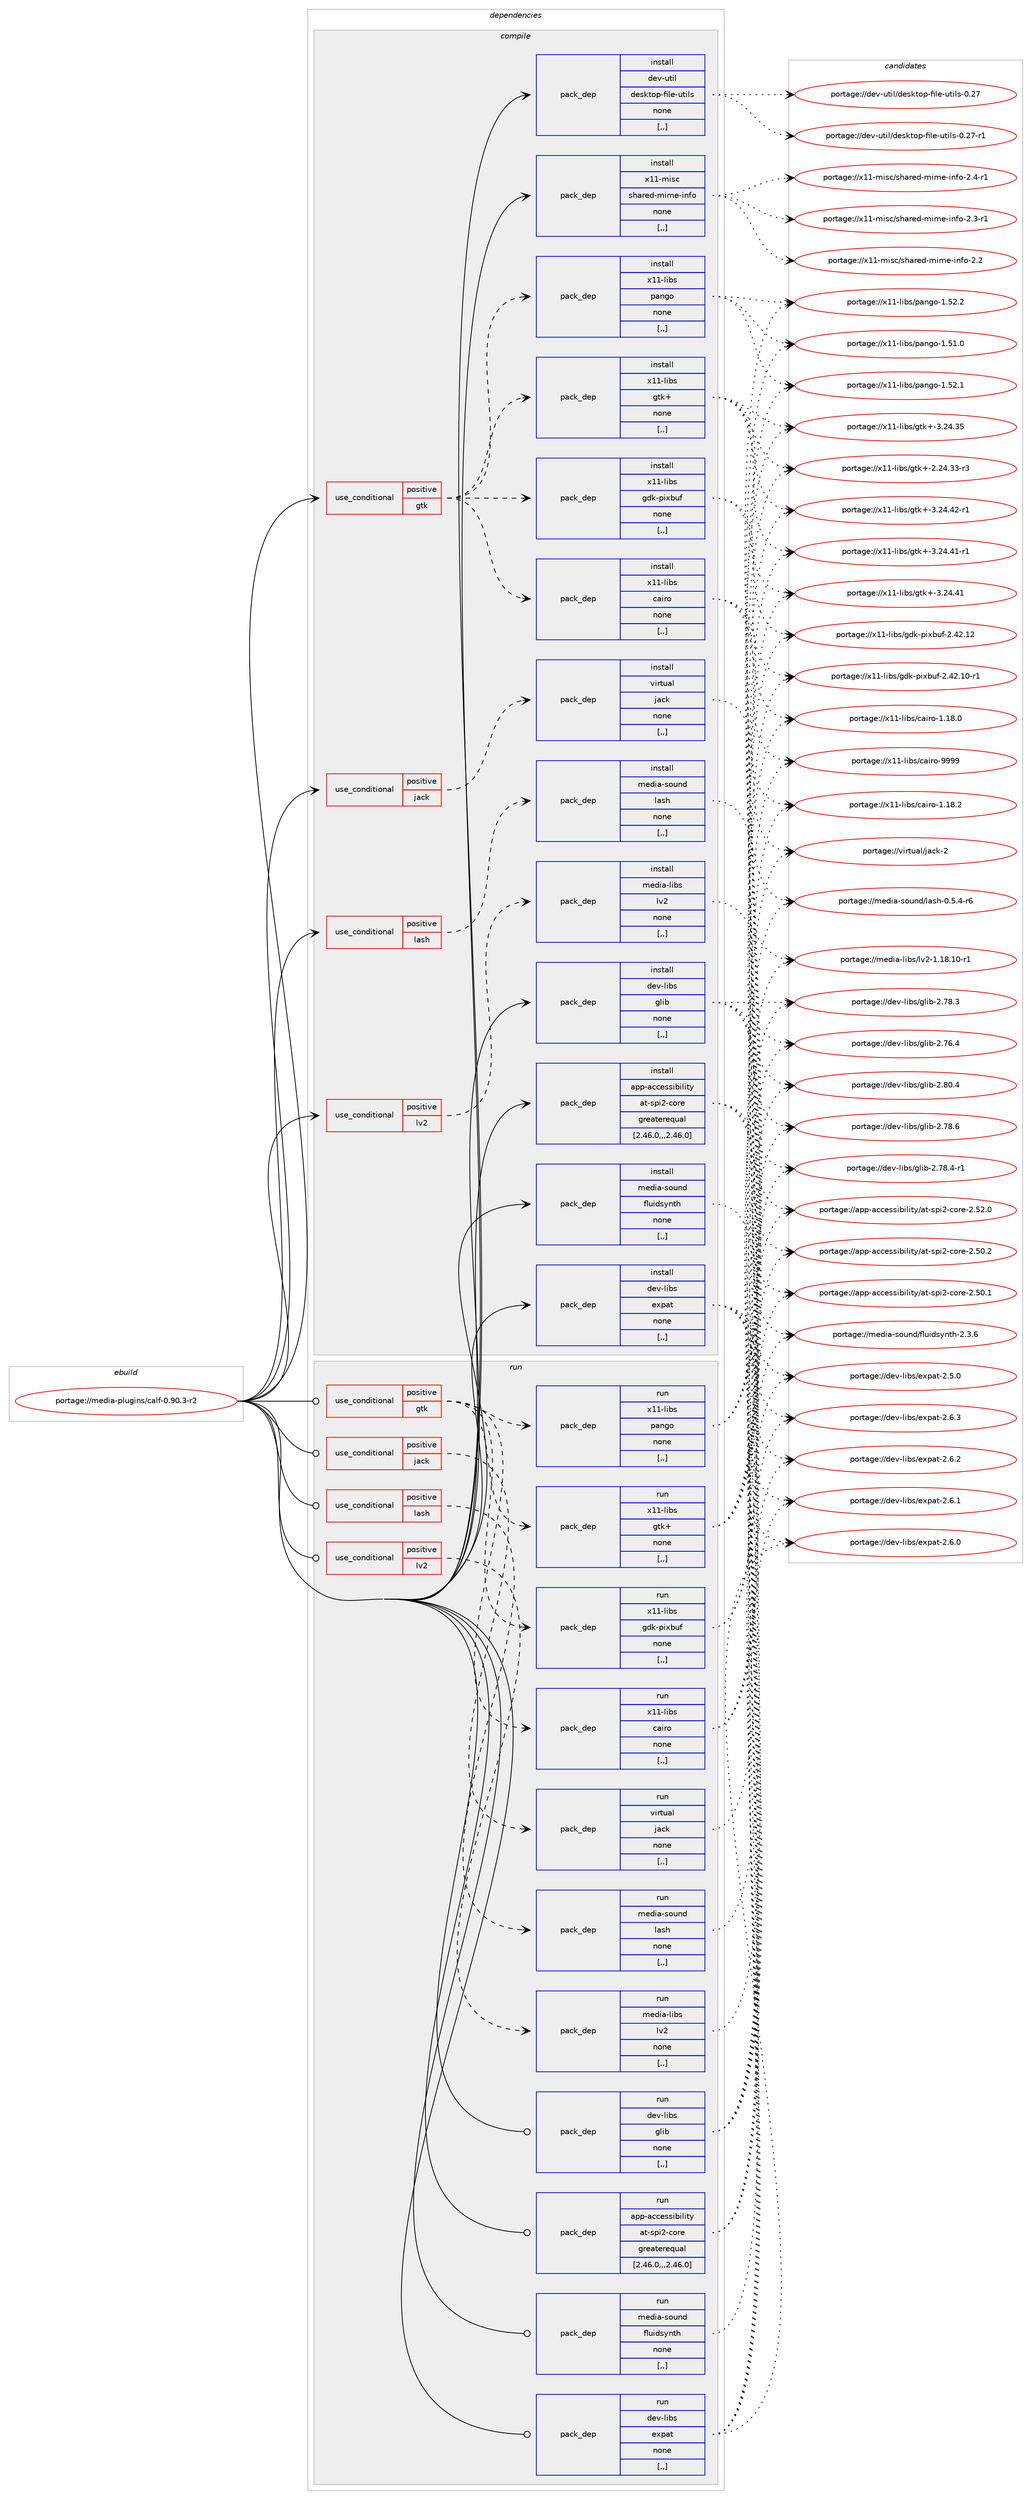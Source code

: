 digraph prolog {

# *************
# Graph options
# *************

newrank=true;
concentrate=true;
compound=true;
graph [rankdir=LR,fontname=Helvetica,fontsize=10,ranksep=1.5];#, ranksep=2.5, nodesep=0.2];
edge  [arrowhead=vee];
node  [fontname=Helvetica,fontsize=10];

# **********
# The ebuild
# **********

subgraph cluster_leftcol {
color=gray;
label=<<i>ebuild</i>>;
id [label="portage://media-plugins/calf-0.90.3-r2", color=red, width=4, href="../media-plugins/calf-0.90.3-r2.svg"];
}

# ****************
# The dependencies
# ****************

subgraph cluster_midcol {
color=gray;
label=<<i>dependencies</i>>;
subgraph cluster_compile {
fillcolor="#eeeeee";
style=filled;
label=<<i>compile</i>>;
subgraph cond211879 {
dependency818114 [label=<<TABLE BORDER="0" CELLBORDER="1" CELLSPACING="0" CELLPADDING="4"><TR><TD ROWSPAN="3" CELLPADDING="10">use_conditional</TD></TR><TR><TD>positive</TD></TR><TR><TD>gtk</TD></TR></TABLE>>, shape=none, color=red];
subgraph pack600075 {
dependency818115 [label=<<TABLE BORDER="0" CELLBORDER="1" CELLSPACING="0" CELLPADDING="4" WIDTH="220"><TR><TD ROWSPAN="6" CELLPADDING="30">pack_dep</TD></TR><TR><TD WIDTH="110">install</TD></TR><TR><TD>x11-libs</TD></TR><TR><TD>cairo</TD></TR><TR><TD>none</TD></TR><TR><TD>[,,]</TD></TR></TABLE>>, shape=none, color=blue];
}
dependency818114:e -> dependency818115:w [weight=20,style="dashed",arrowhead="vee"];
subgraph pack600076 {
dependency818116 [label=<<TABLE BORDER="0" CELLBORDER="1" CELLSPACING="0" CELLPADDING="4" WIDTH="220"><TR><TD ROWSPAN="6" CELLPADDING="30">pack_dep</TD></TR><TR><TD WIDTH="110">install</TD></TR><TR><TD>x11-libs</TD></TR><TR><TD>gdk-pixbuf</TD></TR><TR><TD>none</TD></TR><TR><TD>[,,]</TD></TR></TABLE>>, shape=none, color=blue];
}
dependency818114:e -> dependency818116:w [weight=20,style="dashed",arrowhead="vee"];
subgraph pack600077 {
dependency818117 [label=<<TABLE BORDER="0" CELLBORDER="1" CELLSPACING="0" CELLPADDING="4" WIDTH="220"><TR><TD ROWSPAN="6" CELLPADDING="30">pack_dep</TD></TR><TR><TD WIDTH="110">install</TD></TR><TR><TD>x11-libs</TD></TR><TR><TD>gtk+</TD></TR><TR><TD>none</TD></TR><TR><TD>[,,]</TD></TR></TABLE>>, shape=none, color=blue];
}
dependency818114:e -> dependency818117:w [weight=20,style="dashed",arrowhead="vee"];
subgraph pack600078 {
dependency818118 [label=<<TABLE BORDER="0" CELLBORDER="1" CELLSPACING="0" CELLPADDING="4" WIDTH="220"><TR><TD ROWSPAN="6" CELLPADDING="30">pack_dep</TD></TR><TR><TD WIDTH="110">install</TD></TR><TR><TD>x11-libs</TD></TR><TR><TD>pango</TD></TR><TR><TD>none</TD></TR><TR><TD>[,,]</TD></TR></TABLE>>, shape=none, color=blue];
}
dependency818114:e -> dependency818118:w [weight=20,style="dashed",arrowhead="vee"];
}
id:e -> dependency818114:w [weight=20,style="solid",arrowhead="vee"];
subgraph cond211880 {
dependency818119 [label=<<TABLE BORDER="0" CELLBORDER="1" CELLSPACING="0" CELLPADDING="4"><TR><TD ROWSPAN="3" CELLPADDING="10">use_conditional</TD></TR><TR><TD>positive</TD></TR><TR><TD>jack</TD></TR></TABLE>>, shape=none, color=red];
subgraph pack600079 {
dependency818120 [label=<<TABLE BORDER="0" CELLBORDER="1" CELLSPACING="0" CELLPADDING="4" WIDTH="220"><TR><TD ROWSPAN="6" CELLPADDING="30">pack_dep</TD></TR><TR><TD WIDTH="110">install</TD></TR><TR><TD>virtual</TD></TR><TR><TD>jack</TD></TR><TR><TD>none</TD></TR><TR><TD>[,,]</TD></TR></TABLE>>, shape=none, color=blue];
}
dependency818119:e -> dependency818120:w [weight=20,style="dashed",arrowhead="vee"];
}
id:e -> dependency818119:w [weight=20,style="solid",arrowhead="vee"];
subgraph cond211881 {
dependency818121 [label=<<TABLE BORDER="0" CELLBORDER="1" CELLSPACING="0" CELLPADDING="4"><TR><TD ROWSPAN="3" CELLPADDING="10">use_conditional</TD></TR><TR><TD>positive</TD></TR><TR><TD>lash</TD></TR></TABLE>>, shape=none, color=red];
subgraph pack600080 {
dependency818122 [label=<<TABLE BORDER="0" CELLBORDER="1" CELLSPACING="0" CELLPADDING="4" WIDTH="220"><TR><TD ROWSPAN="6" CELLPADDING="30">pack_dep</TD></TR><TR><TD WIDTH="110">install</TD></TR><TR><TD>media-sound</TD></TR><TR><TD>lash</TD></TR><TR><TD>none</TD></TR><TR><TD>[,,]</TD></TR></TABLE>>, shape=none, color=blue];
}
dependency818121:e -> dependency818122:w [weight=20,style="dashed",arrowhead="vee"];
}
id:e -> dependency818121:w [weight=20,style="solid",arrowhead="vee"];
subgraph cond211882 {
dependency818123 [label=<<TABLE BORDER="0" CELLBORDER="1" CELLSPACING="0" CELLPADDING="4"><TR><TD ROWSPAN="3" CELLPADDING="10">use_conditional</TD></TR><TR><TD>positive</TD></TR><TR><TD>lv2</TD></TR></TABLE>>, shape=none, color=red];
subgraph pack600081 {
dependency818124 [label=<<TABLE BORDER="0" CELLBORDER="1" CELLSPACING="0" CELLPADDING="4" WIDTH="220"><TR><TD ROWSPAN="6" CELLPADDING="30">pack_dep</TD></TR><TR><TD WIDTH="110">install</TD></TR><TR><TD>media-libs</TD></TR><TR><TD>lv2</TD></TR><TR><TD>none</TD></TR><TR><TD>[,,]</TD></TR></TABLE>>, shape=none, color=blue];
}
dependency818123:e -> dependency818124:w [weight=20,style="dashed",arrowhead="vee"];
}
id:e -> dependency818123:w [weight=20,style="solid",arrowhead="vee"];
subgraph pack600082 {
dependency818125 [label=<<TABLE BORDER="0" CELLBORDER="1" CELLSPACING="0" CELLPADDING="4" WIDTH="220"><TR><TD ROWSPAN="6" CELLPADDING="30">pack_dep</TD></TR><TR><TD WIDTH="110">install</TD></TR><TR><TD>app-accessibility</TD></TR><TR><TD>at-spi2-core</TD></TR><TR><TD>greaterequal</TD></TR><TR><TD>[2.46.0,,,2.46.0]</TD></TR></TABLE>>, shape=none, color=blue];
}
id:e -> dependency818125:w [weight=20,style="solid",arrowhead="vee"];
subgraph pack600083 {
dependency818126 [label=<<TABLE BORDER="0" CELLBORDER="1" CELLSPACING="0" CELLPADDING="4" WIDTH="220"><TR><TD ROWSPAN="6" CELLPADDING="30">pack_dep</TD></TR><TR><TD WIDTH="110">install</TD></TR><TR><TD>dev-libs</TD></TR><TR><TD>expat</TD></TR><TR><TD>none</TD></TR><TR><TD>[,,]</TD></TR></TABLE>>, shape=none, color=blue];
}
id:e -> dependency818126:w [weight=20,style="solid",arrowhead="vee"];
subgraph pack600084 {
dependency818127 [label=<<TABLE BORDER="0" CELLBORDER="1" CELLSPACING="0" CELLPADDING="4" WIDTH="220"><TR><TD ROWSPAN="6" CELLPADDING="30">pack_dep</TD></TR><TR><TD WIDTH="110">install</TD></TR><TR><TD>dev-libs</TD></TR><TR><TD>glib</TD></TR><TR><TD>none</TD></TR><TR><TD>[,,]</TD></TR></TABLE>>, shape=none, color=blue];
}
id:e -> dependency818127:w [weight=20,style="solid",arrowhead="vee"];
subgraph pack600085 {
dependency818128 [label=<<TABLE BORDER="0" CELLBORDER="1" CELLSPACING="0" CELLPADDING="4" WIDTH="220"><TR><TD ROWSPAN="6" CELLPADDING="30">pack_dep</TD></TR><TR><TD WIDTH="110">install</TD></TR><TR><TD>dev-util</TD></TR><TR><TD>desktop-file-utils</TD></TR><TR><TD>none</TD></TR><TR><TD>[,,]</TD></TR></TABLE>>, shape=none, color=blue];
}
id:e -> dependency818128:w [weight=20,style="solid",arrowhead="vee"];
subgraph pack600086 {
dependency818129 [label=<<TABLE BORDER="0" CELLBORDER="1" CELLSPACING="0" CELLPADDING="4" WIDTH="220"><TR><TD ROWSPAN="6" CELLPADDING="30">pack_dep</TD></TR><TR><TD WIDTH="110">install</TD></TR><TR><TD>media-sound</TD></TR><TR><TD>fluidsynth</TD></TR><TR><TD>none</TD></TR><TR><TD>[,,]</TD></TR></TABLE>>, shape=none, color=blue];
}
id:e -> dependency818129:w [weight=20,style="solid",arrowhead="vee"];
subgraph pack600087 {
dependency818130 [label=<<TABLE BORDER="0" CELLBORDER="1" CELLSPACING="0" CELLPADDING="4" WIDTH="220"><TR><TD ROWSPAN="6" CELLPADDING="30">pack_dep</TD></TR><TR><TD WIDTH="110">install</TD></TR><TR><TD>x11-misc</TD></TR><TR><TD>shared-mime-info</TD></TR><TR><TD>none</TD></TR><TR><TD>[,,]</TD></TR></TABLE>>, shape=none, color=blue];
}
id:e -> dependency818130:w [weight=20,style="solid",arrowhead="vee"];
}
subgraph cluster_compileandrun {
fillcolor="#eeeeee";
style=filled;
label=<<i>compile and run</i>>;
}
subgraph cluster_run {
fillcolor="#eeeeee";
style=filled;
label=<<i>run</i>>;
subgraph cond211883 {
dependency818131 [label=<<TABLE BORDER="0" CELLBORDER="1" CELLSPACING="0" CELLPADDING="4"><TR><TD ROWSPAN="3" CELLPADDING="10">use_conditional</TD></TR><TR><TD>positive</TD></TR><TR><TD>gtk</TD></TR></TABLE>>, shape=none, color=red];
subgraph pack600088 {
dependency818132 [label=<<TABLE BORDER="0" CELLBORDER="1" CELLSPACING="0" CELLPADDING="4" WIDTH="220"><TR><TD ROWSPAN="6" CELLPADDING="30">pack_dep</TD></TR><TR><TD WIDTH="110">run</TD></TR><TR><TD>x11-libs</TD></TR><TR><TD>cairo</TD></TR><TR><TD>none</TD></TR><TR><TD>[,,]</TD></TR></TABLE>>, shape=none, color=blue];
}
dependency818131:e -> dependency818132:w [weight=20,style="dashed",arrowhead="vee"];
subgraph pack600089 {
dependency818133 [label=<<TABLE BORDER="0" CELLBORDER="1" CELLSPACING="0" CELLPADDING="4" WIDTH="220"><TR><TD ROWSPAN="6" CELLPADDING="30">pack_dep</TD></TR><TR><TD WIDTH="110">run</TD></TR><TR><TD>x11-libs</TD></TR><TR><TD>gdk-pixbuf</TD></TR><TR><TD>none</TD></TR><TR><TD>[,,]</TD></TR></TABLE>>, shape=none, color=blue];
}
dependency818131:e -> dependency818133:w [weight=20,style="dashed",arrowhead="vee"];
subgraph pack600090 {
dependency818134 [label=<<TABLE BORDER="0" CELLBORDER="1" CELLSPACING="0" CELLPADDING="4" WIDTH="220"><TR><TD ROWSPAN="6" CELLPADDING="30">pack_dep</TD></TR><TR><TD WIDTH="110">run</TD></TR><TR><TD>x11-libs</TD></TR><TR><TD>gtk+</TD></TR><TR><TD>none</TD></TR><TR><TD>[,,]</TD></TR></TABLE>>, shape=none, color=blue];
}
dependency818131:e -> dependency818134:w [weight=20,style="dashed",arrowhead="vee"];
subgraph pack600091 {
dependency818135 [label=<<TABLE BORDER="0" CELLBORDER="1" CELLSPACING="0" CELLPADDING="4" WIDTH="220"><TR><TD ROWSPAN="6" CELLPADDING="30">pack_dep</TD></TR><TR><TD WIDTH="110">run</TD></TR><TR><TD>x11-libs</TD></TR><TR><TD>pango</TD></TR><TR><TD>none</TD></TR><TR><TD>[,,]</TD></TR></TABLE>>, shape=none, color=blue];
}
dependency818131:e -> dependency818135:w [weight=20,style="dashed",arrowhead="vee"];
}
id:e -> dependency818131:w [weight=20,style="solid",arrowhead="odot"];
subgraph cond211884 {
dependency818136 [label=<<TABLE BORDER="0" CELLBORDER="1" CELLSPACING="0" CELLPADDING="4"><TR><TD ROWSPAN="3" CELLPADDING="10">use_conditional</TD></TR><TR><TD>positive</TD></TR><TR><TD>jack</TD></TR></TABLE>>, shape=none, color=red];
subgraph pack600092 {
dependency818137 [label=<<TABLE BORDER="0" CELLBORDER="1" CELLSPACING="0" CELLPADDING="4" WIDTH="220"><TR><TD ROWSPAN="6" CELLPADDING="30">pack_dep</TD></TR><TR><TD WIDTH="110">run</TD></TR><TR><TD>virtual</TD></TR><TR><TD>jack</TD></TR><TR><TD>none</TD></TR><TR><TD>[,,]</TD></TR></TABLE>>, shape=none, color=blue];
}
dependency818136:e -> dependency818137:w [weight=20,style="dashed",arrowhead="vee"];
}
id:e -> dependency818136:w [weight=20,style="solid",arrowhead="odot"];
subgraph cond211885 {
dependency818138 [label=<<TABLE BORDER="0" CELLBORDER="1" CELLSPACING="0" CELLPADDING="4"><TR><TD ROWSPAN="3" CELLPADDING="10">use_conditional</TD></TR><TR><TD>positive</TD></TR><TR><TD>lash</TD></TR></TABLE>>, shape=none, color=red];
subgraph pack600093 {
dependency818139 [label=<<TABLE BORDER="0" CELLBORDER="1" CELLSPACING="0" CELLPADDING="4" WIDTH="220"><TR><TD ROWSPAN="6" CELLPADDING="30">pack_dep</TD></TR><TR><TD WIDTH="110">run</TD></TR><TR><TD>media-sound</TD></TR><TR><TD>lash</TD></TR><TR><TD>none</TD></TR><TR><TD>[,,]</TD></TR></TABLE>>, shape=none, color=blue];
}
dependency818138:e -> dependency818139:w [weight=20,style="dashed",arrowhead="vee"];
}
id:e -> dependency818138:w [weight=20,style="solid",arrowhead="odot"];
subgraph cond211886 {
dependency818140 [label=<<TABLE BORDER="0" CELLBORDER="1" CELLSPACING="0" CELLPADDING="4"><TR><TD ROWSPAN="3" CELLPADDING="10">use_conditional</TD></TR><TR><TD>positive</TD></TR><TR><TD>lv2</TD></TR></TABLE>>, shape=none, color=red];
subgraph pack600094 {
dependency818141 [label=<<TABLE BORDER="0" CELLBORDER="1" CELLSPACING="0" CELLPADDING="4" WIDTH="220"><TR><TD ROWSPAN="6" CELLPADDING="30">pack_dep</TD></TR><TR><TD WIDTH="110">run</TD></TR><TR><TD>media-libs</TD></TR><TR><TD>lv2</TD></TR><TR><TD>none</TD></TR><TR><TD>[,,]</TD></TR></TABLE>>, shape=none, color=blue];
}
dependency818140:e -> dependency818141:w [weight=20,style="dashed",arrowhead="vee"];
}
id:e -> dependency818140:w [weight=20,style="solid",arrowhead="odot"];
subgraph pack600095 {
dependency818142 [label=<<TABLE BORDER="0" CELLBORDER="1" CELLSPACING="0" CELLPADDING="4" WIDTH="220"><TR><TD ROWSPAN="6" CELLPADDING="30">pack_dep</TD></TR><TR><TD WIDTH="110">run</TD></TR><TR><TD>app-accessibility</TD></TR><TR><TD>at-spi2-core</TD></TR><TR><TD>greaterequal</TD></TR><TR><TD>[2.46.0,,,2.46.0]</TD></TR></TABLE>>, shape=none, color=blue];
}
id:e -> dependency818142:w [weight=20,style="solid",arrowhead="odot"];
subgraph pack600096 {
dependency818143 [label=<<TABLE BORDER="0" CELLBORDER="1" CELLSPACING="0" CELLPADDING="4" WIDTH="220"><TR><TD ROWSPAN="6" CELLPADDING="30">pack_dep</TD></TR><TR><TD WIDTH="110">run</TD></TR><TR><TD>dev-libs</TD></TR><TR><TD>expat</TD></TR><TR><TD>none</TD></TR><TR><TD>[,,]</TD></TR></TABLE>>, shape=none, color=blue];
}
id:e -> dependency818143:w [weight=20,style="solid",arrowhead="odot"];
subgraph pack600097 {
dependency818144 [label=<<TABLE BORDER="0" CELLBORDER="1" CELLSPACING="0" CELLPADDING="4" WIDTH="220"><TR><TD ROWSPAN="6" CELLPADDING="30">pack_dep</TD></TR><TR><TD WIDTH="110">run</TD></TR><TR><TD>dev-libs</TD></TR><TR><TD>glib</TD></TR><TR><TD>none</TD></TR><TR><TD>[,,]</TD></TR></TABLE>>, shape=none, color=blue];
}
id:e -> dependency818144:w [weight=20,style="solid",arrowhead="odot"];
subgraph pack600098 {
dependency818145 [label=<<TABLE BORDER="0" CELLBORDER="1" CELLSPACING="0" CELLPADDING="4" WIDTH="220"><TR><TD ROWSPAN="6" CELLPADDING="30">pack_dep</TD></TR><TR><TD WIDTH="110">run</TD></TR><TR><TD>media-sound</TD></TR><TR><TD>fluidsynth</TD></TR><TR><TD>none</TD></TR><TR><TD>[,,]</TD></TR></TABLE>>, shape=none, color=blue];
}
id:e -> dependency818145:w [weight=20,style="solid",arrowhead="odot"];
}
}

# **************
# The candidates
# **************

subgraph cluster_choices {
rank=same;
color=gray;
label=<<i>candidates</i>>;

subgraph choice600075 {
color=black;
nodesep=1;
choice120494945108105981154799971051141114557575757 [label="portage://x11-libs/cairo-9999", color=red, width=4,href="../x11-libs/cairo-9999.svg"];
choice1204949451081059811547999710511411145494649564650 [label="portage://x11-libs/cairo-1.18.2", color=red, width=4,href="../x11-libs/cairo-1.18.2.svg"];
choice1204949451081059811547999710511411145494649564648 [label="portage://x11-libs/cairo-1.18.0", color=red, width=4,href="../x11-libs/cairo-1.18.0.svg"];
dependency818115:e -> choice120494945108105981154799971051141114557575757:w [style=dotted,weight="100"];
dependency818115:e -> choice1204949451081059811547999710511411145494649564650:w [style=dotted,weight="100"];
dependency818115:e -> choice1204949451081059811547999710511411145494649564648:w [style=dotted,weight="100"];
}
subgraph choice600076 {
color=black;
nodesep=1;
choice120494945108105981154710310010745112105120981171024550465250464950 [label="portage://x11-libs/gdk-pixbuf-2.42.12", color=red, width=4,href="../x11-libs/gdk-pixbuf-2.42.12.svg"];
choice1204949451081059811547103100107451121051209811710245504652504649484511449 [label="portage://x11-libs/gdk-pixbuf-2.42.10-r1", color=red, width=4,href="../x11-libs/gdk-pixbuf-2.42.10-r1.svg"];
dependency818116:e -> choice120494945108105981154710310010745112105120981171024550465250464950:w [style=dotted,weight="100"];
dependency818116:e -> choice1204949451081059811547103100107451121051209811710245504652504649484511449:w [style=dotted,weight="100"];
}
subgraph choice600077 {
color=black;
nodesep=1;
choice12049494510810598115471031161074345514650524652504511449 [label="portage://x11-libs/gtk+-3.24.42-r1", color=red, width=4,href="../x11-libs/gtk+-3.24.42-r1.svg"];
choice12049494510810598115471031161074345514650524652494511449 [label="portage://x11-libs/gtk+-3.24.41-r1", color=red, width=4,href="../x11-libs/gtk+-3.24.41-r1.svg"];
choice1204949451081059811547103116107434551465052465249 [label="portage://x11-libs/gtk+-3.24.41", color=red, width=4,href="../x11-libs/gtk+-3.24.41.svg"];
choice1204949451081059811547103116107434551465052465153 [label="portage://x11-libs/gtk+-3.24.35", color=red, width=4,href="../x11-libs/gtk+-3.24.35.svg"];
choice12049494510810598115471031161074345504650524651514511451 [label="portage://x11-libs/gtk+-2.24.33-r3", color=red, width=4,href="../x11-libs/gtk+-2.24.33-r3.svg"];
dependency818117:e -> choice12049494510810598115471031161074345514650524652504511449:w [style=dotted,weight="100"];
dependency818117:e -> choice12049494510810598115471031161074345514650524652494511449:w [style=dotted,weight="100"];
dependency818117:e -> choice1204949451081059811547103116107434551465052465249:w [style=dotted,weight="100"];
dependency818117:e -> choice1204949451081059811547103116107434551465052465153:w [style=dotted,weight="100"];
dependency818117:e -> choice12049494510810598115471031161074345504650524651514511451:w [style=dotted,weight="100"];
}
subgraph choice600078 {
color=black;
nodesep=1;
choice12049494510810598115471129711010311145494653504650 [label="portage://x11-libs/pango-1.52.2", color=red, width=4,href="../x11-libs/pango-1.52.2.svg"];
choice12049494510810598115471129711010311145494653504649 [label="portage://x11-libs/pango-1.52.1", color=red, width=4,href="../x11-libs/pango-1.52.1.svg"];
choice12049494510810598115471129711010311145494653494648 [label="portage://x11-libs/pango-1.51.0", color=red, width=4,href="../x11-libs/pango-1.51.0.svg"];
dependency818118:e -> choice12049494510810598115471129711010311145494653504650:w [style=dotted,weight="100"];
dependency818118:e -> choice12049494510810598115471129711010311145494653504649:w [style=dotted,weight="100"];
dependency818118:e -> choice12049494510810598115471129711010311145494653494648:w [style=dotted,weight="100"];
}
subgraph choice600079 {
color=black;
nodesep=1;
choice118105114116117971084710697991074550 [label="portage://virtual/jack-2", color=red, width=4,href="../virtual/jack-2.svg"];
dependency818120:e -> choice118105114116117971084710697991074550:w [style=dotted,weight="100"];
}
subgraph choice600080 {
color=black;
nodesep=1;
choice109101100105974511511111711010047108971151044548465346524511454 [label="portage://media-sound/lash-0.5.4-r6", color=red, width=4,href="../media-sound/lash-0.5.4-r6.svg"];
dependency818122:e -> choice109101100105974511511111711010047108971151044548465346524511454:w [style=dotted,weight="100"];
}
subgraph choice600081 {
color=black;
nodesep=1;
choice109101100105974510810598115471081185045494649564649484511449 [label="portage://media-libs/lv2-1.18.10-r1", color=red, width=4,href="../media-libs/lv2-1.18.10-r1.svg"];
dependency818124:e -> choice109101100105974510810598115471081185045494649564649484511449:w [style=dotted,weight="100"];
}
subgraph choice600082 {
color=black;
nodesep=1;
choice97112112459799991011151151059810510810511612147971164511511210550459911111410145504653504648 [label="portage://app-accessibility/at-spi2-core-2.52.0", color=red, width=4,href="../app-accessibility/at-spi2-core-2.52.0.svg"];
choice97112112459799991011151151059810510810511612147971164511511210550459911111410145504653484650 [label="portage://app-accessibility/at-spi2-core-2.50.2", color=red, width=4,href="../app-accessibility/at-spi2-core-2.50.2.svg"];
choice97112112459799991011151151059810510810511612147971164511511210550459911111410145504653484649 [label="portage://app-accessibility/at-spi2-core-2.50.1", color=red, width=4,href="../app-accessibility/at-spi2-core-2.50.1.svg"];
dependency818125:e -> choice97112112459799991011151151059810510810511612147971164511511210550459911111410145504653504648:w [style=dotted,weight="100"];
dependency818125:e -> choice97112112459799991011151151059810510810511612147971164511511210550459911111410145504653484650:w [style=dotted,weight="100"];
dependency818125:e -> choice97112112459799991011151151059810510810511612147971164511511210550459911111410145504653484649:w [style=dotted,weight="100"];
}
subgraph choice600083 {
color=black;
nodesep=1;
choice10010111845108105981154710112011297116455046544651 [label="portage://dev-libs/expat-2.6.3", color=red, width=4,href="../dev-libs/expat-2.6.3.svg"];
choice10010111845108105981154710112011297116455046544650 [label="portage://dev-libs/expat-2.6.2", color=red, width=4,href="../dev-libs/expat-2.6.2.svg"];
choice10010111845108105981154710112011297116455046544649 [label="portage://dev-libs/expat-2.6.1", color=red, width=4,href="../dev-libs/expat-2.6.1.svg"];
choice10010111845108105981154710112011297116455046544648 [label="portage://dev-libs/expat-2.6.0", color=red, width=4,href="../dev-libs/expat-2.6.0.svg"];
choice10010111845108105981154710112011297116455046534648 [label="portage://dev-libs/expat-2.5.0", color=red, width=4,href="../dev-libs/expat-2.5.0.svg"];
dependency818126:e -> choice10010111845108105981154710112011297116455046544651:w [style=dotted,weight="100"];
dependency818126:e -> choice10010111845108105981154710112011297116455046544650:w [style=dotted,weight="100"];
dependency818126:e -> choice10010111845108105981154710112011297116455046544649:w [style=dotted,weight="100"];
dependency818126:e -> choice10010111845108105981154710112011297116455046544648:w [style=dotted,weight="100"];
dependency818126:e -> choice10010111845108105981154710112011297116455046534648:w [style=dotted,weight="100"];
}
subgraph choice600084 {
color=black;
nodesep=1;
choice1001011184510810598115471031081059845504656484652 [label="portage://dev-libs/glib-2.80.4", color=red, width=4,href="../dev-libs/glib-2.80.4.svg"];
choice1001011184510810598115471031081059845504655564654 [label="portage://dev-libs/glib-2.78.6", color=red, width=4,href="../dev-libs/glib-2.78.6.svg"];
choice10010111845108105981154710310810598455046555646524511449 [label="portage://dev-libs/glib-2.78.4-r1", color=red, width=4,href="../dev-libs/glib-2.78.4-r1.svg"];
choice1001011184510810598115471031081059845504655564651 [label="portage://dev-libs/glib-2.78.3", color=red, width=4,href="../dev-libs/glib-2.78.3.svg"];
choice1001011184510810598115471031081059845504655544652 [label="portage://dev-libs/glib-2.76.4", color=red, width=4,href="../dev-libs/glib-2.76.4.svg"];
dependency818127:e -> choice1001011184510810598115471031081059845504656484652:w [style=dotted,weight="100"];
dependency818127:e -> choice1001011184510810598115471031081059845504655564654:w [style=dotted,weight="100"];
dependency818127:e -> choice10010111845108105981154710310810598455046555646524511449:w [style=dotted,weight="100"];
dependency818127:e -> choice1001011184510810598115471031081059845504655564651:w [style=dotted,weight="100"];
dependency818127:e -> choice1001011184510810598115471031081059845504655544652:w [style=dotted,weight="100"];
}
subgraph choice600085 {
color=black;
nodesep=1;
choice1001011184511711610510847100101115107116111112451021051081014511711610510811545484650554511449 [label="portage://dev-util/desktop-file-utils-0.27-r1", color=red, width=4,href="../dev-util/desktop-file-utils-0.27-r1.svg"];
choice100101118451171161051084710010111510711611111245102105108101451171161051081154548465055 [label="portage://dev-util/desktop-file-utils-0.27", color=red, width=4,href="../dev-util/desktop-file-utils-0.27.svg"];
dependency818128:e -> choice1001011184511711610510847100101115107116111112451021051081014511711610510811545484650554511449:w [style=dotted,weight="100"];
dependency818128:e -> choice100101118451171161051084710010111510711611111245102105108101451171161051081154548465055:w [style=dotted,weight="100"];
}
subgraph choice600086 {
color=black;
nodesep=1;
choice109101100105974511511111711010047102108117105100115121110116104455046514654 [label="portage://media-sound/fluidsynth-2.3.6", color=red, width=4,href="../media-sound/fluidsynth-2.3.6.svg"];
dependency818129:e -> choice109101100105974511511111711010047102108117105100115121110116104455046514654:w [style=dotted,weight="100"];
}
subgraph choice600087 {
color=black;
nodesep=1;
choice1204949451091051159947115104971141011004510910510910145105110102111455046524511449 [label="portage://x11-misc/shared-mime-info-2.4-r1", color=red, width=4,href="../x11-misc/shared-mime-info-2.4-r1.svg"];
choice1204949451091051159947115104971141011004510910510910145105110102111455046514511449 [label="portage://x11-misc/shared-mime-info-2.3-r1", color=red, width=4,href="../x11-misc/shared-mime-info-2.3-r1.svg"];
choice120494945109105115994711510497114101100451091051091014510511010211145504650 [label="portage://x11-misc/shared-mime-info-2.2", color=red, width=4,href="../x11-misc/shared-mime-info-2.2.svg"];
dependency818130:e -> choice1204949451091051159947115104971141011004510910510910145105110102111455046524511449:w [style=dotted,weight="100"];
dependency818130:e -> choice1204949451091051159947115104971141011004510910510910145105110102111455046514511449:w [style=dotted,weight="100"];
dependency818130:e -> choice120494945109105115994711510497114101100451091051091014510511010211145504650:w [style=dotted,weight="100"];
}
subgraph choice600088 {
color=black;
nodesep=1;
choice120494945108105981154799971051141114557575757 [label="portage://x11-libs/cairo-9999", color=red, width=4,href="../x11-libs/cairo-9999.svg"];
choice1204949451081059811547999710511411145494649564650 [label="portage://x11-libs/cairo-1.18.2", color=red, width=4,href="../x11-libs/cairo-1.18.2.svg"];
choice1204949451081059811547999710511411145494649564648 [label="portage://x11-libs/cairo-1.18.0", color=red, width=4,href="../x11-libs/cairo-1.18.0.svg"];
dependency818132:e -> choice120494945108105981154799971051141114557575757:w [style=dotted,weight="100"];
dependency818132:e -> choice1204949451081059811547999710511411145494649564650:w [style=dotted,weight="100"];
dependency818132:e -> choice1204949451081059811547999710511411145494649564648:w [style=dotted,weight="100"];
}
subgraph choice600089 {
color=black;
nodesep=1;
choice120494945108105981154710310010745112105120981171024550465250464950 [label="portage://x11-libs/gdk-pixbuf-2.42.12", color=red, width=4,href="../x11-libs/gdk-pixbuf-2.42.12.svg"];
choice1204949451081059811547103100107451121051209811710245504652504649484511449 [label="portage://x11-libs/gdk-pixbuf-2.42.10-r1", color=red, width=4,href="../x11-libs/gdk-pixbuf-2.42.10-r1.svg"];
dependency818133:e -> choice120494945108105981154710310010745112105120981171024550465250464950:w [style=dotted,weight="100"];
dependency818133:e -> choice1204949451081059811547103100107451121051209811710245504652504649484511449:w [style=dotted,weight="100"];
}
subgraph choice600090 {
color=black;
nodesep=1;
choice12049494510810598115471031161074345514650524652504511449 [label="portage://x11-libs/gtk+-3.24.42-r1", color=red, width=4,href="../x11-libs/gtk+-3.24.42-r1.svg"];
choice12049494510810598115471031161074345514650524652494511449 [label="portage://x11-libs/gtk+-3.24.41-r1", color=red, width=4,href="../x11-libs/gtk+-3.24.41-r1.svg"];
choice1204949451081059811547103116107434551465052465249 [label="portage://x11-libs/gtk+-3.24.41", color=red, width=4,href="../x11-libs/gtk+-3.24.41.svg"];
choice1204949451081059811547103116107434551465052465153 [label="portage://x11-libs/gtk+-3.24.35", color=red, width=4,href="../x11-libs/gtk+-3.24.35.svg"];
choice12049494510810598115471031161074345504650524651514511451 [label="portage://x11-libs/gtk+-2.24.33-r3", color=red, width=4,href="../x11-libs/gtk+-2.24.33-r3.svg"];
dependency818134:e -> choice12049494510810598115471031161074345514650524652504511449:w [style=dotted,weight="100"];
dependency818134:e -> choice12049494510810598115471031161074345514650524652494511449:w [style=dotted,weight="100"];
dependency818134:e -> choice1204949451081059811547103116107434551465052465249:w [style=dotted,weight="100"];
dependency818134:e -> choice1204949451081059811547103116107434551465052465153:w [style=dotted,weight="100"];
dependency818134:e -> choice12049494510810598115471031161074345504650524651514511451:w [style=dotted,weight="100"];
}
subgraph choice600091 {
color=black;
nodesep=1;
choice12049494510810598115471129711010311145494653504650 [label="portage://x11-libs/pango-1.52.2", color=red, width=4,href="../x11-libs/pango-1.52.2.svg"];
choice12049494510810598115471129711010311145494653504649 [label="portage://x11-libs/pango-1.52.1", color=red, width=4,href="../x11-libs/pango-1.52.1.svg"];
choice12049494510810598115471129711010311145494653494648 [label="portage://x11-libs/pango-1.51.0", color=red, width=4,href="../x11-libs/pango-1.51.0.svg"];
dependency818135:e -> choice12049494510810598115471129711010311145494653504650:w [style=dotted,weight="100"];
dependency818135:e -> choice12049494510810598115471129711010311145494653504649:w [style=dotted,weight="100"];
dependency818135:e -> choice12049494510810598115471129711010311145494653494648:w [style=dotted,weight="100"];
}
subgraph choice600092 {
color=black;
nodesep=1;
choice118105114116117971084710697991074550 [label="portage://virtual/jack-2", color=red, width=4,href="../virtual/jack-2.svg"];
dependency818137:e -> choice118105114116117971084710697991074550:w [style=dotted,weight="100"];
}
subgraph choice600093 {
color=black;
nodesep=1;
choice109101100105974511511111711010047108971151044548465346524511454 [label="portage://media-sound/lash-0.5.4-r6", color=red, width=4,href="../media-sound/lash-0.5.4-r6.svg"];
dependency818139:e -> choice109101100105974511511111711010047108971151044548465346524511454:w [style=dotted,weight="100"];
}
subgraph choice600094 {
color=black;
nodesep=1;
choice109101100105974510810598115471081185045494649564649484511449 [label="portage://media-libs/lv2-1.18.10-r1", color=red, width=4,href="../media-libs/lv2-1.18.10-r1.svg"];
dependency818141:e -> choice109101100105974510810598115471081185045494649564649484511449:w [style=dotted,weight="100"];
}
subgraph choice600095 {
color=black;
nodesep=1;
choice97112112459799991011151151059810510810511612147971164511511210550459911111410145504653504648 [label="portage://app-accessibility/at-spi2-core-2.52.0", color=red, width=4,href="../app-accessibility/at-spi2-core-2.52.0.svg"];
choice97112112459799991011151151059810510810511612147971164511511210550459911111410145504653484650 [label="portage://app-accessibility/at-spi2-core-2.50.2", color=red, width=4,href="../app-accessibility/at-spi2-core-2.50.2.svg"];
choice97112112459799991011151151059810510810511612147971164511511210550459911111410145504653484649 [label="portage://app-accessibility/at-spi2-core-2.50.1", color=red, width=4,href="../app-accessibility/at-spi2-core-2.50.1.svg"];
dependency818142:e -> choice97112112459799991011151151059810510810511612147971164511511210550459911111410145504653504648:w [style=dotted,weight="100"];
dependency818142:e -> choice97112112459799991011151151059810510810511612147971164511511210550459911111410145504653484650:w [style=dotted,weight="100"];
dependency818142:e -> choice97112112459799991011151151059810510810511612147971164511511210550459911111410145504653484649:w [style=dotted,weight="100"];
}
subgraph choice600096 {
color=black;
nodesep=1;
choice10010111845108105981154710112011297116455046544651 [label="portage://dev-libs/expat-2.6.3", color=red, width=4,href="../dev-libs/expat-2.6.3.svg"];
choice10010111845108105981154710112011297116455046544650 [label="portage://dev-libs/expat-2.6.2", color=red, width=4,href="../dev-libs/expat-2.6.2.svg"];
choice10010111845108105981154710112011297116455046544649 [label="portage://dev-libs/expat-2.6.1", color=red, width=4,href="../dev-libs/expat-2.6.1.svg"];
choice10010111845108105981154710112011297116455046544648 [label="portage://dev-libs/expat-2.6.0", color=red, width=4,href="../dev-libs/expat-2.6.0.svg"];
choice10010111845108105981154710112011297116455046534648 [label="portage://dev-libs/expat-2.5.0", color=red, width=4,href="../dev-libs/expat-2.5.0.svg"];
dependency818143:e -> choice10010111845108105981154710112011297116455046544651:w [style=dotted,weight="100"];
dependency818143:e -> choice10010111845108105981154710112011297116455046544650:w [style=dotted,weight="100"];
dependency818143:e -> choice10010111845108105981154710112011297116455046544649:w [style=dotted,weight="100"];
dependency818143:e -> choice10010111845108105981154710112011297116455046544648:w [style=dotted,weight="100"];
dependency818143:e -> choice10010111845108105981154710112011297116455046534648:w [style=dotted,weight="100"];
}
subgraph choice600097 {
color=black;
nodesep=1;
choice1001011184510810598115471031081059845504656484652 [label="portage://dev-libs/glib-2.80.4", color=red, width=4,href="../dev-libs/glib-2.80.4.svg"];
choice1001011184510810598115471031081059845504655564654 [label="portage://dev-libs/glib-2.78.6", color=red, width=4,href="../dev-libs/glib-2.78.6.svg"];
choice10010111845108105981154710310810598455046555646524511449 [label="portage://dev-libs/glib-2.78.4-r1", color=red, width=4,href="../dev-libs/glib-2.78.4-r1.svg"];
choice1001011184510810598115471031081059845504655564651 [label="portage://dev-libs/glib-2.78.3", color=red, width=4,href="../dev-libs/glib-2.78.3.svg"];
choice1001011184510810598115471031081059845504655544652 [label="portage://dev-libs/glib-2.76.4", color=red, width=4,href="../dev-libs/glib-2.76.4.svg"];
dependency818144:e -> choice1001011184510810598115471031081059845504656484652:w [style=dotted,weight="100"];
dependency818144:e -> choice1001011184510810598115471031081059845504655564654:w [style=dotted,weight="100"];
dependency818144:e -> choice10010111845108105981154710310810598455046555646524511449:w [style=dotted,weight="100"];
dependency818144:e -> choice1001011184510810598115471031081059845504655564651:w [style=dotted,weight="100"];
dependency818144:e -> choice1001011184510810598115471031081059845504655544652:w [style=dotted,weight="100"];
}
subgraph choice600098 {
color=black;
nodesep=1;
choice109101100105974511511111711010047102108117105100115121110116104455046514654 [label="portage://media-sound/fluidsynth-2.3.6", color=red, width=4,href="../media-sound/fluidsynth-2.3.6.svg"];
dependency818145:e -> choice109101100105974511511111711010047102108117105100115121110116104455046514654:w [style=dotted,weight="100"];
}
}

}
